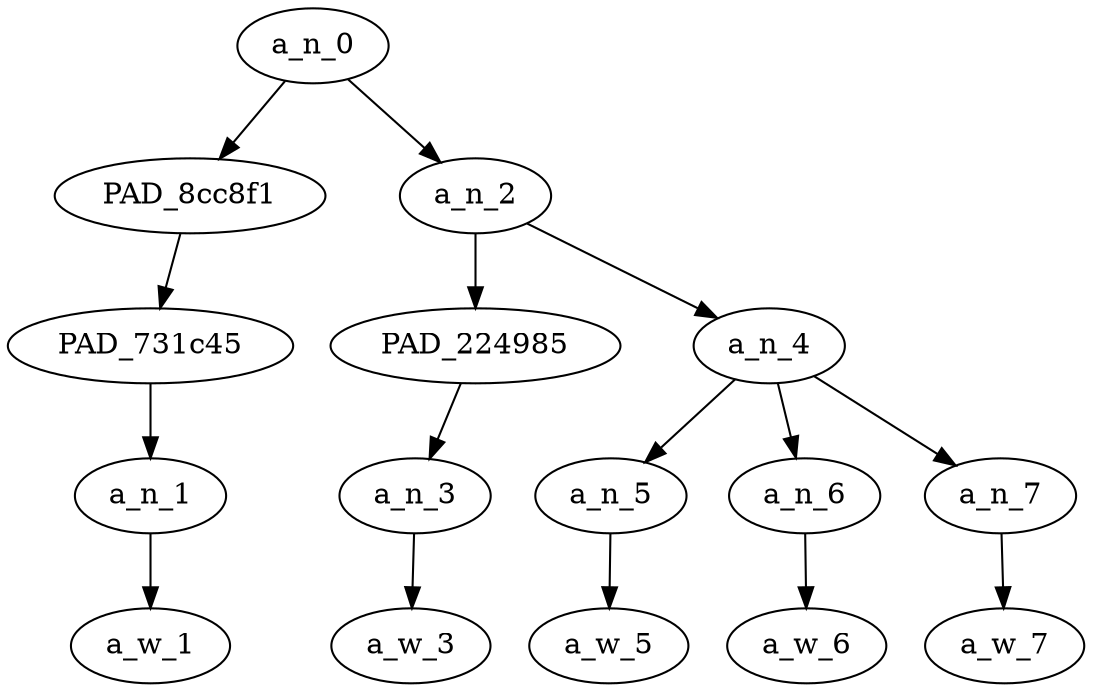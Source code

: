 strict digraph "" {
	a_n_0	[div_dir=1,
		index=0,
		level=4,
		pos="1.0,4!",
		text_span="[0, 1, 2, 3, 4]",
		value=1.00000001];
	PAD_8cc8f1	[div_dir=1,
		index=0,
		level=3,
		pos="0.0,3!",
		text_span="[0]",
		value=0.23828610];
	a_n_0 -> PAD_8cc8f1;
	a_n_2	[div_dir=1,
		index=1,
		level=3,
		pos="2.0,3!",
		text_span="[1, 2, 3, 4]",
		value=0.76002705];
	a_n_0 -> a_n_2;
	PAD_731c45	[div_dir=1,
		index=0,
		level=2,
		pos="0.0,2!",
		text_span="[0]",
		value=0.23828610];
	PAD_8cc8f1 -> PAD_731c45;
	a_n_1	[div_dir=1,
		index=0,
		level=1,
		pos="0.0,1!",
		text_span="[0]",
		value=0.23828610];
	PAD_731c45 -> a_n_1;
	a_w_1	[div_dir=0,
		index=0,
		level=0,
		pos="0,0!",
		text_span="[0]",
		value=yadi];
	a_n_1 -> a_w_1;
	PAD_224985	[div_dir=-1,
		index=1,
		level=2,
		pos="1.0,2!",
		text_span="[1]",
		value=0.07195758];
	a_n_2 -> PAD_224985;
	a_n_4	[div_dir=1,
		index=2,
		level=2,
		pos="3.0,2!",
		text_span="[2, 3, 4]",
		value=0.68667746];
	a_n_2 -> a_n_4;
	a_n_3	[div_dir=-1,
		index=1,
		level=1,
		pos="1.0,1!",
		text_span="[1]",
		value=0.07195758];
	PAD_224985 -> a_n_3;
	a_w_3	[div_dir=0,
		index=1,
		level=0,
		pos="1,0!",
		text_span="[1]",
		value=is];
	a_n_3 -> a_w_3;
	a_n_5	[div_dir=1,
		index=2,
		level=1,
		pos="2.0,1!",
		text_span="[2]",
		value=0.07659854];
	a_n_4 -> a_n_5;
	a_n_6	[div_dir=1,
		index=3,
		level=1,
		pos="3.0,1!",
		text_span="[3]",
		value=0.15687109];
	a_n_4 -> a_n_6;
	a_n_7	[div_dir=1,
		index=4,
		level=1,
		pos="4.0,1!",
		text_span="[4]",
		value=0.45146361];
	a_n_4 -> a_n_7;
	a_w_5	[div_dir=0,
		index=2,
		level=0,
		pos="2,0!",
		text_span="[2]",
		value=a];
	a_n_5 -> a_w_5;
	a_w_6	[div_dir=0,
		index=3,
		level=0,
		pos="3,0!",
		text_span="[3]",
		value=fucking];
	a_n_6 -> a_w_6;
	a_w_7	[div_dir=0,
		index=4,
		level=0,
		pos="4,0!",
		text_span="[4]",
		value=faggot];
	a_n_7 -> a_w_7;
}
